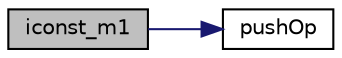 digraph "iconst_m1"
{
 // INTERACTIVE_SVG=YES
  edge [fontname="Helvetica",fontsize="10",labelfontname="Helvetica",labelfontsize="10"];
  node [fontname="Helvetica",fontsize="10",shape=record];
  rankdir="LR";
  Node1395 [label="iconst_m1",height=0.2,width=0.4,color="black", fillcolor="grey75", style="filled", fontcolor="black"];
  Node1395 -> Node1396 [color="midnightblue",fontsize="10",style="solid",fontname="Helvetica"];
  Node1396 [label="pushOp",height=0.2,width=0.4,color="black", fillcolor="white", style="filled",URL="$frame_8c.html#a50993c39467516396b64a90eb81af0ba"];
}
